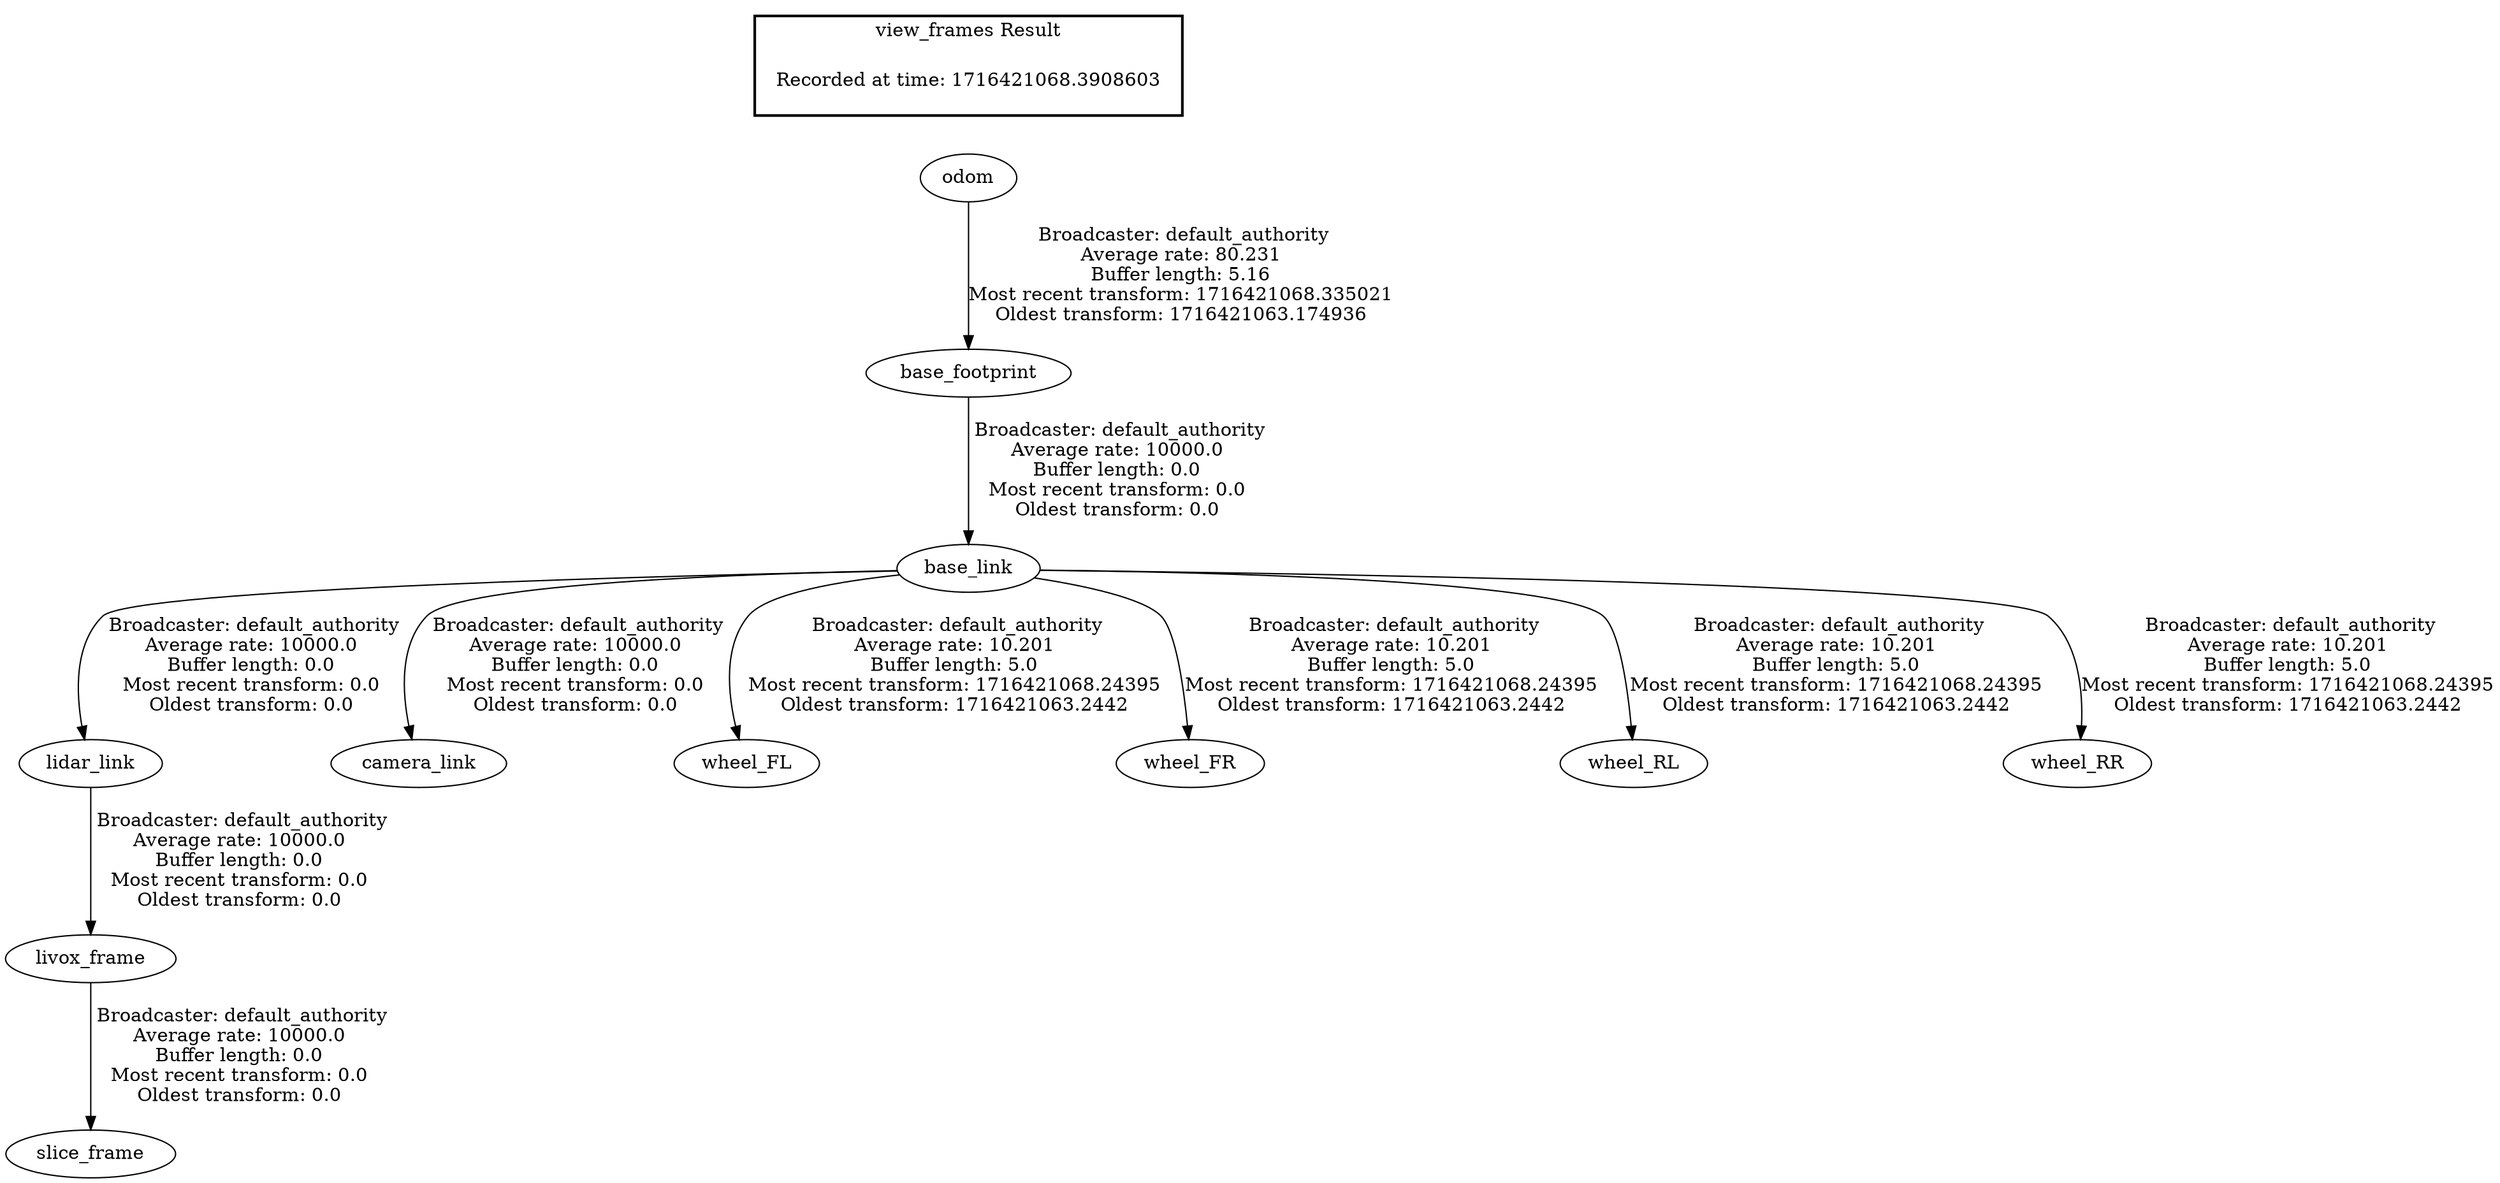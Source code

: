 digraph G {
"odom" -> "base_footprint"[label=" Broadcaster: default_authority\nAverage rate: 80.231\nBuffer length: 5.16\nMost recent transform: 1716421068.335021\nOldest transform: 1716421063.174936\n"];
"lidar_link" -> "livox_frame"[label=" Broadcaster: default_authority\nAverage rate: 10000.0\nBuffer length: 0.0\nMost recent transform: 0.0\nOldest transform: 0.0\n"];
"base_link" -> "lidar_link"[label=" Broadcaster: default_authority\nAverage rate: 10000.0\nBuffer length: 0.0\nMost recent transform: 0.0\nOldest transform: 0.0\n"];
"livox_frame" -> "slice_frame"[label=" Broadcaster: default_authority\nAverage rate: 10000.0\nBuffer length: 0.0\nMost recent transform: 0.0\nOldest transform: 0.0\n"];
"base_footprint" -> "base_link"[label=" Broadcaster: default_authority\nAverage rate: 10000.0\nBuffer length: 0.0\nMost recent transform: 0.0\nOldest transform: 0.0\n"];
"base_link" -> "camera_link"[label=" Broadcaster: default_authority\nAverage rate: 10000.0\nBuffer length: 0.0\nMost recent transform: 0.0\nOldest transform: 0.0\n"];
"base_link" -> "wheel_FL"[label=" Broadcaster: default_authority\nAverage rate: 10.201\nBuffer length: 5.0\nMost recent transform: 1716421068.24395\nOldest transform: 1716421063.2442\n"];
"base_link" -> "wheel_FR"[label=" Broadcaster: default_authority\nAverage rate: 10.201\nBuffer length: 5.0\nMost recent transform: 1716421068.24395\nOldest transform: 1716421063.2442\n"];
"base_link" -> "wheel_RL"[label=" Broadcaster: default_authority\nAverage rate: 10.201\nBuffer length: 5.0\nMost recent transform: 1716421068.24395\nOldest transform: 1716421063.2442\n"];
"base_link" -> "wheel_RR"[label=" Broadcaster: default_authority\nAverage rate: 10.201\nBuffer length: 5.0\nMost recent transform: 1716421068.24395\nOldest transform: 1716421063.2442\n"];
edge [style=invis];
 subgraph cluster_legend { style=bold; color=black; label ="view_frames Result";
"Recorded at time: 1716421068.3908603"[ shape=plaintext ] ;
}->"odom";
}